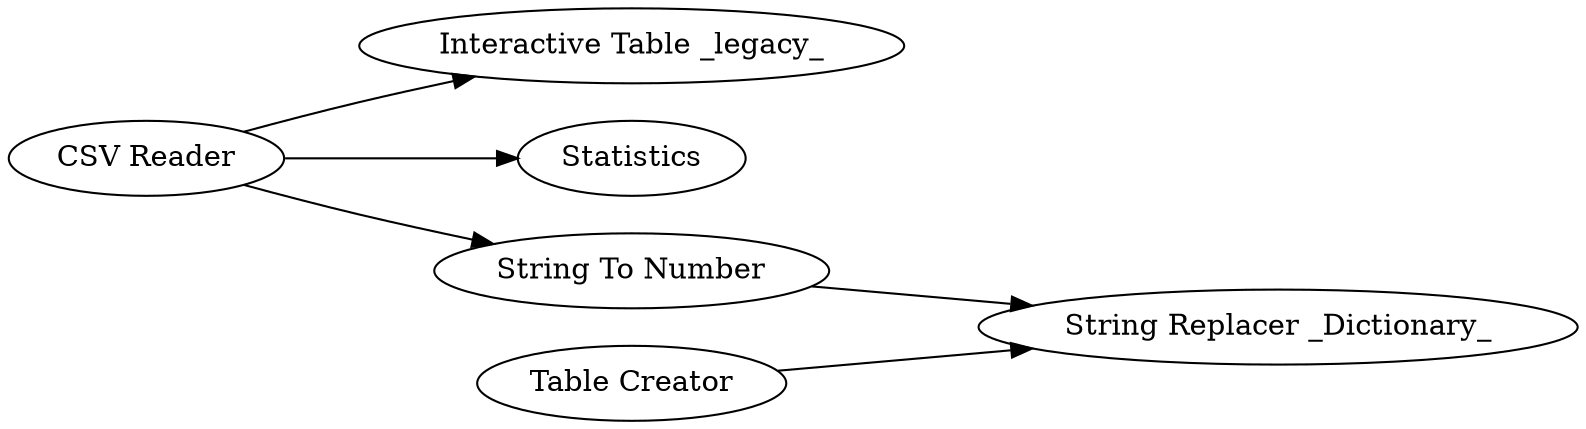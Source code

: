 digraph {
	1 [label="CSV Reader"]
	2 [label="Interactive Table _legacy_"]
	3 [label=Statistics]
	4 [label="String To Number"]
	5 [label="String Replacer _Dictionary_"]
	6 [label="Table Creator"]
	1 -> 3
	1 -> 2
	1 -> 4
	4 -> 5
	6 -> 5
	rankdir=LR
}
